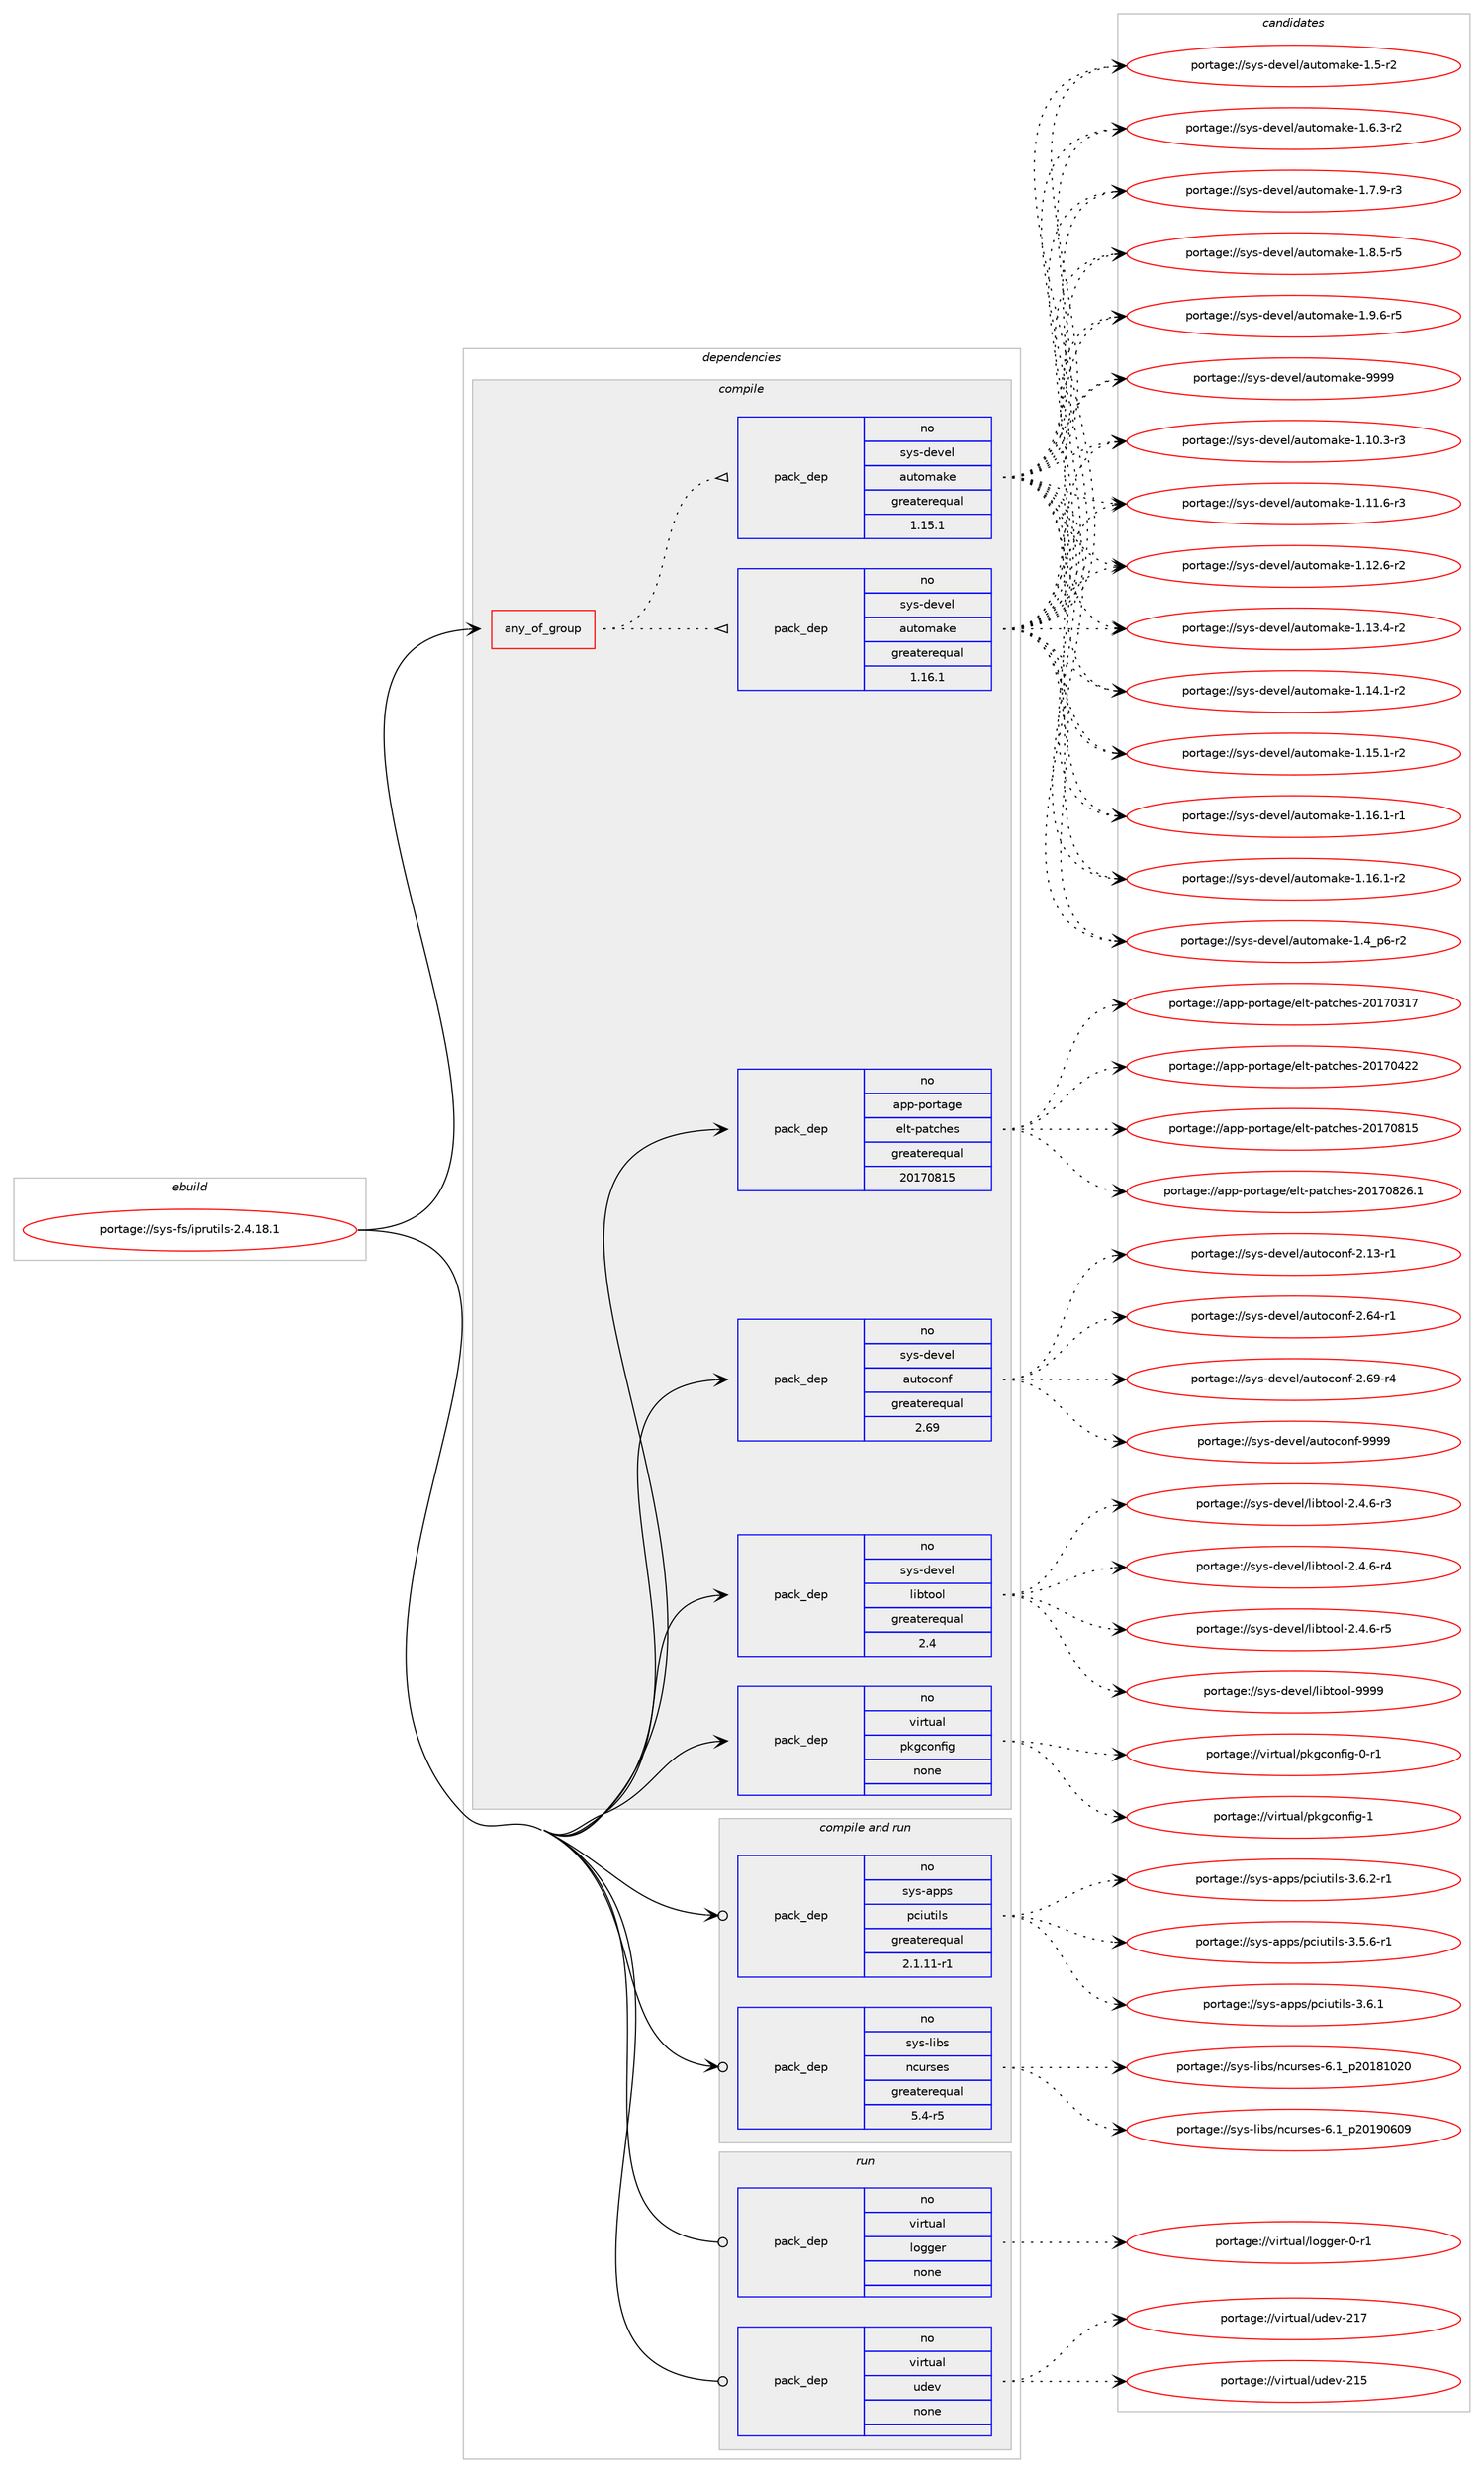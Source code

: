 digraph prolog {

# *************
# Graph options
# *************

newrank=true;
concentrate=true;
compound=true;
graph [rankdir=LR,fontname=Helvetica,fontsize=10,ranksep=1.5];#, ranksep=2.5, nodesep=0.2];
edge  [arrowhead=vee];
node  [fontname=Helvetica,fontsize=10];

# **********
# The ebuild
# **********

subgraph cluster_leftcol {
color=gray;
rank=same;
label=<<i>ebuild</i>>;
id [label="portage://sys-fs/iprutils-2.4.18.1", color=red, width=4, href="../sys-fs/iprutils-2.4.18.1.svg"];
}

# ****************
# The dependencies
# ****************

subgraph cluster_midcol {
color=gray;
label=<<i>dependencies</i>>;
subgraph cluster_compile {
fillcolor="#eeeeee";
style=filled;
label=<<i>compile</i>>;
subgraph any6897 {
dependency425670 [label=<<TABLE BORDER="0" CELLBORDER="1" CELLSPACING="0" CELLPADDING="4"><TR><TD CELLPADDING="10">any_of_group</TD></TR></TABLE>>, shape=none, color=red];subgraph pack315520 {
dependency425671 [label=<<TABLE BORDER="0" CELLBORDER="1" CELLSPACING="0" CELLPADDING="4" WIDTH="220"><TR><TD ROWSPAN="6" CELLPADDING="30">pack_dep</TD></TR><TR><TD WIDTH="110">no</TD></TR><TR><TD>sys-devel</TD></TR><TR><TD>automake</TD></TR><TR><TD>greaterequal</TD></TR><TR><TD>1.16.1</TD></TR></TABLE>>, shape=none, color=blue];
}
dependency425670:e -> dependency425671:w [weight=20,style="dotted",arrowhead="oinv"];
subgraph pack315521 {
dependency425672 [label=<<TABLE BORDER="0" CELLBORDER="1" CELLSPACING="0" CELLPADDING="4" WIDTH="220"><TR><TD ROWSPAN="6" CELLPADDING="30">pack_dep</TD></TR><TR><TD WIDTH="110">no</TD></TR><TR><TD>sys-devel</TD></TR><TR><TD>automake</TD></TR><TR><TD>greaterequal</TD></TR><TR><TD>1.15.1</TD></TR></TABLE>>, shape=none, color=blue];
}
dependency425670:e -> dependency425672:w [weight=20,style="dotted",arrowhead="oinv"];
}
id:e -> dependency425670:w [weight=20,style="solid",arrowhead="vee"];
subgraph pack315522 {
dependency425673 [label=<<TABLE BORDER="0" CELLBORDER="1" CELLSPACING="0" CELLPADDING="4" WIDTH="220"><TR><TD ROWSPAN="6" CELLPADDING="30">pack_dep</TD></TR><TR><TD WIDTH="110">no</TD></TR><TR><TD>app-portage</TD></TR><TR><TD>elt-patches</TD></TR><TR><TD>greaterequal</TD></TR><TR><TD>20170815</TD></TR></TABLE>>, shape=none, color=blue];
}
id:e -> dependency425673:w [weight=20,style="solid",arrowhead="vee"];
subgraph pack315523 {
dependency425674 [label=<<TABLE BORDER="0" CELLBORDER="1" CELLSPACING="0" CELLPADDING="4" WIDTH="220"><TR><TD ROWSPAN="6" CELLPADDING="30">pack_dep</TD></TR><TR><TD WIDTH="110">no</TD></TR><TR><TD>sys-devel</TD></TR><TR><TD>autoconf</TD></TR><TR><TD>greaterequal</TD></TR><TR><TD>2.69</TD></TR></TABLE>>, shape=none, color=blue];
}
id:e -> dependency425674:w [weight=20,style="solid",arrowhead="vee"];
subgraph pack315524 {
dependency425675 [label=<<TABLE BORDER="0" CELLBORDER="1" CELLSPACING="0" CELLPADDING="4" WIDTH="220"><TR><TD ROWSPAN="6" CELLPADDING="30">pack_dep</TD></TR><TR><TD WIDTH="110">no</TD></TR><TR><TD>sys-devel</TD></TR><TR><TD>libtool</TD></TR><TR><TD>greaterequal</TD></TR><TR><TD>2.4</TD></TR></TABLE>>, shape=none, color=blue];
}
id:e -> dependency425675:w [weight=20,style="solid",arrowhead="vee"];
subgraph pack315525 {
dependency425676 [label=<<TABLE BORDER="0" CELLBORDER="1" CELLSPACING="0" CELLPADDING="4" WIDTH="220"><TR><TD ROWSPAN="6" CELLPADDING="30">pack_dep</TD></TR><TR><TD WIDTH="110">no</TD></TR><TR><TD>virtual</TD></TR><TR><TD>pkgconfig</TD></TR><TR><TD>none</TD></TR><TR><TD></TD></TR></TABLE>>, shape=none, color=blue];
}
id:e -> dependency425676:w [weight=20,style="solid",arrowhead="vee"];
}
subgraph cluster_compileandrun {
fillcolor="#eeeeee";
style=filled;
label=<<i>compile and run</i>>;
subgraph pack315526 {
dependency425677 [label=<<TABLE BORDER="0" CELLBORDER="1" CELLSPACING="0" CELLPADDING="4" WIDTH="220"><TR><TD ROWSPAN="6" CELLPADDING="30">pack_dep</TD></TR><TR><TD WIDTH="110">no</TD></TR><TR><TD>sys-apps</TD></TR><TR><TD>pciutils</TD></TR><TR><TD>greaterequal</TD></TR><TR><TD>2.1.11-r1</TD></TR></TABLE>>, shape=none, color=blue];
}
id:e -> dependency425677:w [weight=20,style="solid",arrowhead="odotvee"];
subgraph pack315527 {
dependency425678 [label=<<TABLE BORDER="0" CELLBORDER="1" CELLSPACING="0" CELLPADDING="4" WIDTH="220"><TR><TD ROWSPAN="6" CELLPADDING="30">pack_dep</TD></TR><TR><TD WIDTH="110">no</TD></TR><TR><TD>sys-libs</TD></TR><TR><TD>ncurses</TD></TR><TR><TD>greaterequal</TD></TR><TR><TD>5.4-r5</TD></TR></TABLE>>, shape=none, color=blue];
}
id:e -> dependency425678:w [weight=20,style="solid",arrowhead="odotvee"];
}
subgraph cluster_run {
fillcolor="#eeeeee";
style=filled;
label=<<i>run</i>>;
subgraph pack315528 {
dependency425679 [label=<<TABLE BORDER="0" CELLBORDER="1" CELLSPACING="0" CELLPADDING="4" WIDTH="220"><TR><TD ROWSPAN="6" CELLPADDING="30">pack_dep</TD></TR><TR><TD WIDTH="110">no</TD></TR><TR><TD>virtual</TD></TR><TR><TD>logger</TD></TR><TR><TD>none</TD></TR><TR><TD></TD></TR></TABLE>>, shape=none, color=blue];
}
id:e -> dependency425679:w [weight=20,style="solid",arrowhead="odot"];
subgraph pack315529 {
dependency425680 [label=<<TABLE BORDER="0" CELLBORDER="1" CELLSPACING="0" CELLPADDING="4" WIDTH="220"><TR><TD ROWSPAN="6" CELLPADDING="30">pack_dep</TD></TR><TR><TD WIDTH="110">no</TD></TR><TR><TD>virtual</TD></TR><TR><TD>udev</TD></TR><TR><TD>none</TD></TR><TR><TD></TD></TR></TABLE>>, shape=none, color=blue];
}
id:e -> dependency425680:w [weight=20,style="solid",arrowhead="odot"];
}
}

# **************
# The candidates
# **************

subgraph cluster_choices {
rank=same;
color=gray;
label=<<i>candidates</i>>;

subgraph choice315520 {
color=black;
nodesep=1;
choiceportage11512111545100101118101108479711711611110997107101454946494846514511451 [label="portage://sys-devel/automake-1.10.3-r3", color=red, width=4,href="../sys-devel/automake-1.10.3-r3.svg"];
choiceportage11512111545100101118101108479711711611110997107101454946494946544511451 [label="portage://sys-devel/automake-1.11.6-r3", color=red, width=4,href="../sys-devel/automake-1.11.6-r3.svg"];
choiceportage11512111545100101118101108479711711611110997107101454946495046544511450 [label="portage://sys-devel/automake-1.12.6-r2", color=red, width=4,href="../sys-devel/automake-1.12.6-r2.svg"];
choiceportage11512111545100101118101108479711711611110997107101454946495146524511450 [label="portage://sys-devel/automake-1.13.4-r2", color=red, width=4,href="../sys-devel/automake-1.13.4-r2.svg"];
choiceportage11512111545100101118101108479711711611110997107101454946495246494511450 [label="portage://sys-devel/automake-1.14.1-r2", color=red, width=4,href="../sys-devel/automake-1.14.1-r2.svg"];
choiceportage11512111545100101118101108479711711611110997107101454946495346494511450 [label="portage://sys-devel/automake-1.15.1-r2", color=red, width=4,href="../sys-devel/automake-1.15.1-r2.svg"];
choiceportage11512111545100101118101108479711711611110997107101454946495446494511449 [label="portage://sys-devel/automake-1.16.1-r1", color=red, width=4,href="../sys-devel/automake-1.16.1-r1.svg"];
choiceportage11512111545100101118101108479711711611110997107101454946495446494511450 [label="portage://sys-devel/automake-1.16.1-r2", color=red, width=4,href="../sys-devel/automake-1.16.1-r2.svg"];
choiceportage115121115451001011181011084797117116111109971071014549465295112544511450 [label="portage://sys-devel/automake-1.4_p6-r2", color=red, width=4,href="../sys-devel/automake-1.4_p6-r2.svg"];
choiceportage11512111545100101118101108479711711611110997107101454946534511450 [label="portage://sys-devel/automake-1.5-r2", color=red, width=4,href="../sys-devel/automake-1.5-r2.svg"];
choiceportage115121115451001011181011084797117116111109971071014549465446514511450 [label="portage://sys-devel/automake-1.6.3-r2", color=red, width=4,href="../sys-devel/automake-1.6.3-r2.svg"];
choiceportage115121115451001011181011084797117116111109971071014549465546574511451 [label="portage://sys-devel/automake-1.7.9-r3", color=red, width=4,href="../sys-devel/automake-1.7.9-r3.svg"];
choiceportage115121115451001011181011084797117116111109971071014549465646534511453 [label="portage://sys-devel/automake-1.8.5-r5", color=red, width=4,href="../sys-devel/automake-1.8.5-r5.svg"];
choiceportage115121115451001011181011084797117116111109971071014549465746544511453 [label="portage://sys-devel/automake-1.9.6-r5", color=red, width=4,href="../sys-devel/automake-1.9.6-r5.svg"];
choiceportage115121115451001011181011084797117116111109971071014557575757 [label="portage://sys-devel/automake-9999", color=red, width=4,href="../sys-devel/automake-9999.svg"];
dependency425671:e -> choiceportage11512111545100101118101108479711711611110997107101454946494846514511451:w [style=dotted,weight="100"];
dependency425671:e -> choiceportage11512111545100101118101108479711711611110997107101454946494946544511451:w [style=dotted,weight="100"];
dependency425671:e -> choiceportage11512111545100101118101108479711711611110997107101454946495046544511450:w [style=dotted,weight="100"];
dependency425671:e -> choiceportage11512111545100101118101108479711711611110997107101454946495146524511450:w [style=dotted,weight="100"];
dependency425671:e -> choiceportage11512111545100101118101108479711711611110997107101454946495246494511450:w [style=dotted,weight="100"];
dependency425671:e -> choiceportage11512111545100101118101108479711711611110997107101454946495346494511450:w [style=dotted,weight="100"];
dependency425671:e -> choiceportage11512111545100101118101108479711711611110997107101454946495446494511449:w [style=dotted,weight="100"];
dependency425671:e -> choiceportage11512111545100101118101108479711711611110997107101454946495446494511450:w [style=dotted,weight="100"];
dependency425671:e -> choiceportage115121115451001011181011084797117116111109971071014549465295112544511450:w [style=dotted,weight="100"];
dependency425671:e -> choiceportage11512111545100101118101108479711711611110997107101454946534511450:w [style=dotted,weight="100"];
dependency425671:e -> choiceportage115121115451001011181011084797117116111109971071014549465446514511450:w [style=dotted,weight="100"];
dependency425671:e -> choiceportage115121115451001011181011084797117116111109971071014549465546574511451:w [style=dotted,weight="100"];
dependency425671:e -> choiceportage115121115451001011181011084797117116111109971071014549465646534511453:w [style=dotted,weight="100"];
dependency425671:e -> choiceportage115121115451001011181011084797117116111109971071014549465746544511453:w [style=dotted,weight="100"];
dependency425671:e -> choiceportage115121115451001011181011084797117116111109971071014557575757:w [style=dotted,weight="100"];
}
subgraph choice315521 {
color=black;
nodesep=1;
choiceportage11512111545100101118101108479711711611110997107101454946494846514511451 [label="portage://sys-devel/automake-1.10.3-r3", color=red, width=4,href="../sys-devel/automake-1.10.3-r3.svg"];
choiceportage11512111545100101118101108479711711611110997107101454946494946544511451 [label="portage://sys-devel/automake-1.11.6-r3", color=red, width=4,href="../sys-devel/automake-1.11.6-r3.svg"];
choiceportage11512111545100101118101108479711711611110997107101454946495046544511450 [label="portage://sys-devel/automake-1.12.6-r2", color=red, width=4,href="../sys-devel/automake-1.12.6-r2.svg"];
choiceportage11512111545100101118101108479711711611110997107101454946495146524511450 [label="portage://sys-devel/automake-1.13.4-r2", color=red, width=4,href="../sys-devel/automake-1.13.4-r2.svg"];
choiceportage11512111545100101118101108479711711611110997107101454946495246494511450 [label="portage://sys-devel/automake-1.14.1-r2", color=red, width=4,href="../sys-devel/automake-1.14.1-r2.svg"];
choiceportage11512111545100101118101108479711711611110997107101454946495346494511450 [label="portage://sys-devel/automake-1.15.1-r2", color=red, width=4,href="../sys-devel/automake-1.15.1-r2.svg"];
choiceportage11512111545100101118101108479711711611110997107101454946495446494511449 [label="portage://sys-devel/automake-1.16.1-r1", color=red, width=4,href="../sys-devel/automake-1.16.1-r1.svg"];
choiceportage11512111545100101118101108479711711611110997107101454946495446494511450 [label="portage://sys-devel/automake-1.16.1-r2", color=red, width=4,href="../sys-devel/automake-1.16.1-r2.svg"];
choiceportage115121115451001011181011084797117116111109971071014549465295112544511450 [label="portage://sys-devel/automake-1.4_p6-r2", color=red, width=4,href="../sys-devel/automake-1.4_p6-r2.svg"];
choiceportage11512111545100101118101108479711711611110997107101454946534511450 [label="portage://sys-devel/automake-1.5-r2", color=red, width=4,href="../sys-devel/automake-1.5-r2.svg"];
choiceportage115121115451001011181011084797117116111109971071014549465446514511450 [label="portage://sys-devel/automake-1.6.3-r2", color=red, width=4,href="../sys-devel/automake-1.6.3-r2.svg"];
choiceportage115121115451001011181011084797117116111109971071014549465546574511451 [label="portage://sys-devel/automake-1.7.9-r3", color=red, width=4,href="../sys-devel/automake-1.7.9-r3.svg"];
choiceportage115121115451001011181011084797117116111109971071014549465646534511453 [label="portage://sys-devel/automake-1.8.5-r5", color=red, width=4,href="../sys-devel/automake-1.8.5-r5.svg"];
choiceportage115121115451001011181011084797117116111109971071014549465746544511453 [label="portage://sys-devel/automake-1.9.6-r5", color=red, width=4,href="../sys-devel/automake-1.9.6-r5.svg"];
choiceportage115121115451001011181011084797117116111109971071014557575757 [label="portage://sys-devel/automake-9999", color=red, width=4,href="../sys-devel/automake-9999.svg"];
dependency425672:e -> choiceportage11512111545100101118101108479711711611110997107101454946494846514511451:w [style=dotted,weight="100"];
dependency425672:e -> choiceportage11512111545100101118101108479711711611110997107101454946494946544511451:w [style=dotted,weight="100"];
dependency425672:e -> choiceportage11512111545100101118101108479711711611110997107101454946495046544511450:w [style=dotted,weight="100"];
dependency425672:e -> choiceportage11512111545100101118101108479711711611110997107101454946495146524511450:w [style=dotted,weight="100"];
dependency425672:e -> choiceportage11512111545100101118101108479711711611110997107101454946495246494511450:w [style=dotted,weight="100"];
dependency425672:e -> choiceportage11512111545100101118101108479711711611110997107101454946495346494511450:w [style=dotted,weight="100"];
dependency425672:e -> choiceportage11512111545100101118101108479711711611110997107101454946495446494511449:w [style=dotted,weight="100"];
dependency425672:e -> choiceportage11512111545100101118101108479711711611110997107101454946495446494511450:w [style=dotted,weight="100"];
dependency425672:e -> choiceportage115121115451001011181011084797117116111109971071014549465295112544511450:w [style=dotted,weight="100"];
dependency425672:e -> choiceportage11512111545100101118101108479711711611110997107101454946534511450:w [style=dotted,weight="100"];
dependency425672:e -> choiceportage115121115451001011181011084797117116111109971071014549465446514511450:w [style=dotted,weight="100"];
dependency425672:e -> choiceportage115121115451001011181011084797117116111109971071014549465546574511451:w [style=dotted,weight="100"];
dependency425672:e -> choiceportage115121115451001011181011084797117116111109971071014549465646534511453:w [style=dotted,weight="100"];
dependency425672:e -> choiceportage115121115451001011181011084797117116111109971071014549465746544511453:w [style=dotted,weight="100"];
dependency425672:e -> choiceportage115121115451001011181011084797117116111109971071014557575757:w [style=dotted,weight="100"];
}
subgraph choice315522 {
color=black;
nodesep=1;
choiceportage97112112451121111141169710310147101108116451129711699104101115455048495548514955 [label="portage://app-portage/elt-patches-20170317", color=red, width=4,href="../app-portage/elt-patches-20170317.svg"];
choiceportage97112112451121111141169710310147101108116451129711699104101115455048495548525050 [label="portage://app-portage/elt-patches-20170422", color=red, width=4,href="../app-portage/elt-patches-20170422.svg"];
choiceportage97112112451121111141169710310147101108116451129711699104101115455048495548564953 [label="portage://app-portage/elt-patches-20170815", color=red, width=4,href="../app-portage/elt-patches-20170815.svg"];
choiceportage971121124511211111411697103101471011081164511297116991041011154550484955485650544649 [label="portage://app-portage/elt-patches-20170826.1", color=red, width=4,href="../app-portage/elt-patches-20170826.1.svg"];
dependency425673:e -> choiceportage97112112451121111141169710310147101108116451129711699104101115455048495548514955:w [style=dotted,weight="100"];
dependency425673:e -> choiceportage97112112451121111141169710310147101108116451129711699104101115455048495548525050:w [style=dotted,weight="100"];
dependency425673:e -> choiceportage97112112451121111141169710310147101108116451129711699104101115455048495548564953:w [style=dotted,weight="100"];
dependency425673:e -> choiceportage971121124511211111411697103101471011081164511297116991041011154550484955485650544649:w [style=dotted,weight="100"];
}
subgraph choice315523 {
color=black;
nodesep=1;
choiceportage1151211154510010111810110847971171161119911111010245504649514511449 [label="portage://sys-devel/autoconf-2.13-r1", color=red, width=4,href="../sys-devel/autoconf-2.13-r1.svg"];
choiceportage1151211154510010111810110847971171161119911111010245504654524511449 [label="portage://sys-devel/autoconf-2.64-r1", color=red, width=4,href="../sys-devel/autoconf-2.64-r1.svg"];
choiceportage1151211154510010111810110847971171161119911111010245504654574511452 [label="portage://sys-devel/autoconf-2.69-r4", color=red, width=4,href="../sys-devel/autoconf-2.69-r4.svg"];
choiceportage115121115451001011181011084797117116111991111101024557575757 [label="portage://sys-devel/autoconf-9999", color=red, width=4,href="../sys-devel/autoconf-9999.svg"];
dependency425674:e -> choiceportage1151211154510010111810110847971171161119911111010245504649514511449:w [style=dotted,weight="100"];
dependency425674:e -> choiceportage1151211154510010111810110847971171161119911111010245504654524511449:w [style=dotted,weight="100"];
dependency425674:e -> choiceportage1151211154510010111810110847971171161119911111010245504654574511452:w [style=dotted,weight="100"];
dependency425674:e -> choiceportage115121115451001011181011084797117116111991111101024557575757:w [style=dotted,weight="100"];
}
subgraph choice315524 {
color=black;
nodesep=1;
choiceportage1151211154510010111810110847108105981161111111084550465246544511451 [label="portage://sys-devel/libtool-2.4.6-r3", color=red, width=4,href="../sys-devel/libtool-2.4.6-r3.svg"];
choiceportage1151211154510010111810110847108105981161111111084550465246544511452 [label="portage://sys-devel/libtool-2.4.6-r4", color=red, width=4,href="../sys-devel/libtool-2.4.6-r4.svg"];
choiceportage1151211154510010111810110847108105981161111111084550465246544511453 [label="portage://sys-devel/libtool-2.4.6-r5", color=red, width=4,href="../sys-devel/libtool-2.4.6-r5.svg"];
choiceportage1151211154510010111810110847108105981161111111084557575757 [label="portage://sys-devel/libtool-9999", color=red, width=4,href="../sys-devel/libtool-9999.svg"];
dependency425675:e -> choiceportage1151211154510010111810110847108105981161111111084550465246544511451:w [style=dotted,weight="100"];
dependency425675:e -> choiceportage1151211154510010111810110847108105981161111111084550465246544511452:w [style=dotted,weight="100"];
dependency425675:e -> choiceportage1151211154510010111810110847108105981161111111084550465246544511453:w [style=dotted,weight="100"];
dependency425675:e -> choiceportage1151211154510010111810110847108105981161111111084557575757:w [style=dotted,weight="100"];
}
subgraph choice315525 {
color=black;
nodesep=1;
choiceportage11810511411611797108471121071039911111010210510345484511449 [label="portage://virtual/pkgconfig-0-r1", color=red, width=4,href="../virtual/pkgconfig-0-r1.svg"];
choiceportage1181051141161179710847112107103991111101021051034549 [label="portage://virtual/pkgconfig-1", color=red, width=4,href="../virtual/pkgconfig-1.svg"];
dependency425676:e -> choiceportage11810511411611797108471121071039911111010210510345484511449:w [style=dotted,weight="100"];
dependency425676:e -> choiceportage1181051141161179710847112107103991111101021051034549:w [style=dotted,weight="100"];
}
subgraph choice315526 {
color=black;
nodesep=1;
choiceportage115121115459711211211547112991051171161051081154551465346544511449 [label="portage://sys-apps/pciutils-3.5.6-r1", color=red, width=4,href="../sys-apps/pciutils-3.5.6-r1.svg"];
choiceportage11512111545971121121154711299105117116105108115455146544649 [label="portage://sys-apps/pciutils-3.6.1", color=red, width=4,href="../sys-apps/pciutils-3.6.1.svg"];
choiceportage115121115459711211211547112991051171161051081154551465446504511449 [label="portage://sys-apps/pciutils-3.6.2-r1", color=red, width=4,href="../sys-apps/pciutils-3.6.2-r1.svg"];
dependency425677:e -> choiceportage115121115459711211211547112991051171161051081154551465346544511449:w [style=dotted,weight="100"];
dependency425677:e -> choiceportage11512111545971121121154711299105117116105108115455146544649:w [style=dotted,weight="100"];
dependency425677:e -> choiceportage115121115459711211211547112991051171161051081154551465446504511449:w [style=dotted,weight="100"];
}
subgraph choice315527 {
color=black;
nodesep=1;
choiceportage1151211154510810598115471109911711411510111545544649951125048495649485048 [label="portage://sys-libs/ncurses-6.1_p20181020", color=red, width=4,href="../sys-libs/ncurses-6.1_p20181020.svg"];
choiceportage1151211154510810598115471109911711411510111545544649951125048495748544857 [label="portage://sys-libs/ncurses-6.1_p20190609", color=red, width=4,href="../sys-libs/ncurses-6.1_p20190609.svg"];
dependency425678:e -> choiceportage1151211154510810598115471109911711411510111545544649951125048495649485048:w [style=dotted,weight="100"];
dependency425678:e -> choiceportage1151211154510810598115471109911711411510111545544649951125048495748544857:w [style=dotted,weight="100"];
}
subgraph choice315528 {
color=black;
nodesep=1;
choiceportage118105114116117971084710811110310310111445484511449 [label="portage://virtual/logger-0-r1", color=red, width=4,href="../virtual/logger-0-r1.svg"];
dependency425679:e -> choiceportage118105114116117971084710811110310310111445484511449:w [style=dotted,weight="100"];
}
subgraph choice315529 {
color=black;
nodesep=1;
choiceportage118105114116117971084711710010111845504953 [label="portage://virtual/udev-215", color=red, width=4,href="../virtual/udev-215.svg"];
choiceportage118105114116117971084711710010111845504955 [label="portage://virtual/udev-217", color=red, width=4,href="../virtual/udev-217.svg"];
dependency425680:e -> choiceportage118105114116117971084711710010111845504953:w [style=dotted,weight="100"];
dependency425680:e -> choiceportage118105114116117971084711710010111845504955:w [style=dotted,weight="100"];
}
}

}
